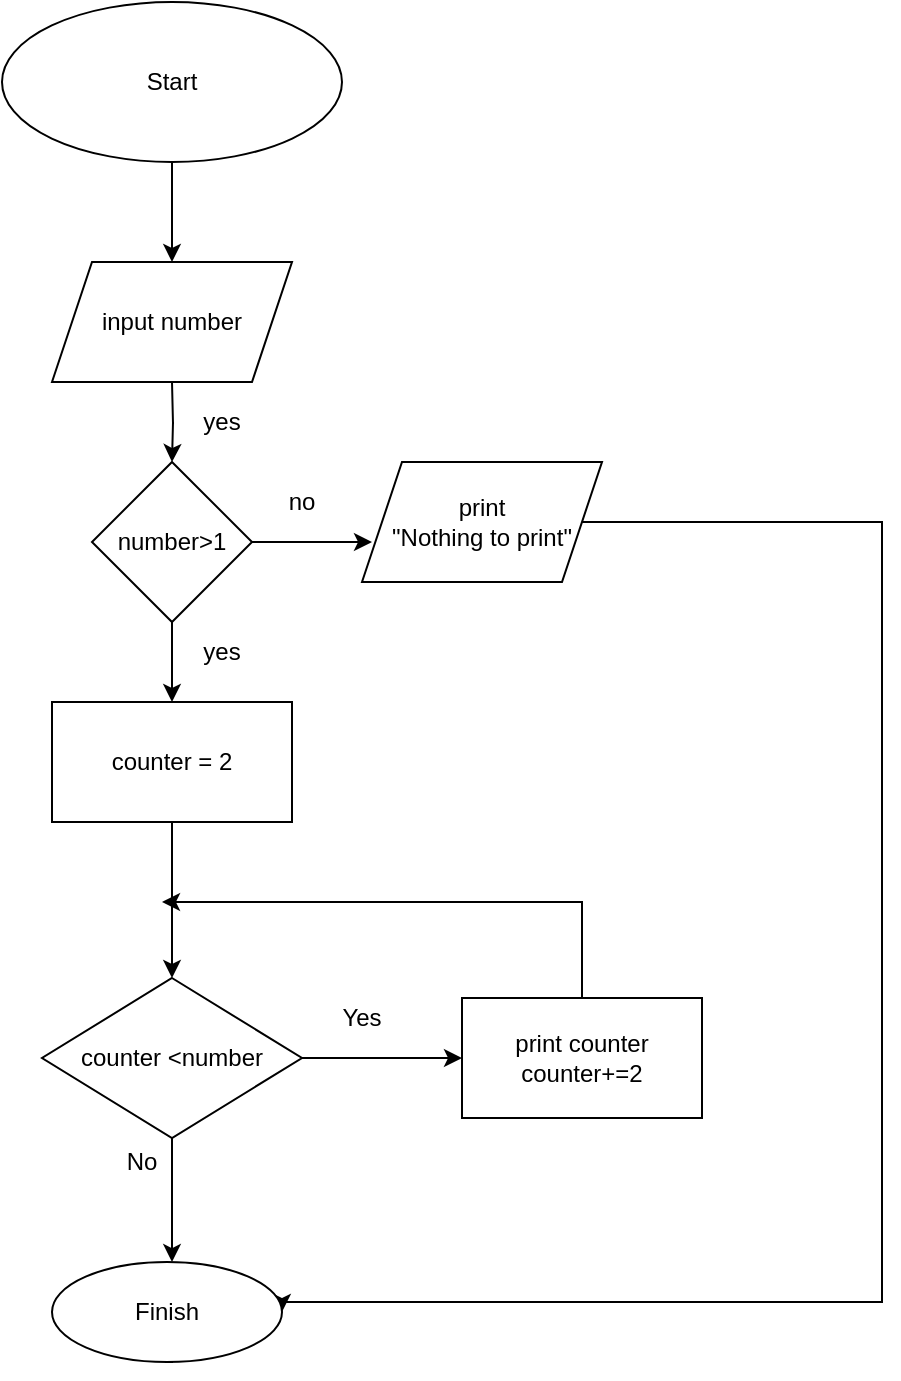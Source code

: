 <mxfile version="13.9.9" type="device"><diagram id="zZsr-2eKk_0e-nBxyHL5" name="Страница 1"><mxGraphModel dx="1024" dy="592" grid="1" gridSize="10" guides="1" tooltips="1" connect="1" arrows="1" fold="1" page="1" pageScale="1" pageWidth="827" pageHeight="1169" math="0" shadow="0"><root><mxCell id="0"/><mxCell id="1" parent="0"/><mxCell id="Nqp0fSRGLznp9F22Vk4h-3" value="" style="edgeStyle=orthogonalEdgeStyle;rounded=0;orthogonalLoop=1;jettySize=auto;html=1;" parent="1" source="Nqp0fSRGLznp9F22Vk4h-1" target="Nqp0fSRGLznp9F22Vk4h-2" edge="1"><mxGeometry relative="1" as="geometry"/></mxCell><mxCell id="Nqp0fSRGLznp9F22Vk4h-1" value="Start" style="ellipse;whiteSpace=wrap;html=1;" parent="1" vertex="1"><mxGeometry x="320" y="110" width="170" height="80" as="geometry"/></mxCell><mxCell id="Nqp0fSRGLznp9F22Vk4h-2" value="input number" style="shape=parallelogram;perimeter=parallelogramPerimeter;whiteSpace=wrap;html=1;fixedSize=1;" parent="1" vertex="1"><mxGeometry x="345" y="240" width="120" height="60" as="geometry"/></mxCell><mxCell id="Nqp0fSRGLznp9F22Vk4h-13" value="" style="edgeStyle=orthogonalEdgeStyle;rounded=0;orthogonalLoop=1;jettySize=auto;html=1;" parent="1" edge="1"><mxGeometry relative="1" as="geometry"><mxPoint x="405" y="300" as="sourcePoint"/><mxPoint x="405" y="340" as="targetPoint"/></mxGeometry></mxCell><mxCell id="Nqp0fSRGLznp9F22Vk4h-16" value="" style="edgeStyle=orthogonalEdgeStyle;rounded=0;orthogonalLoop=1;jettySize=auto;html=1;" parent="1" source="Nqp0fSRGLznp9F22Vk4h-14" edge="1"><mxGeometry relative="1" as="geometry"><mxPoint x="505" y="380" as="targetPoint"/></mxGeometry></mxCell><mxCell id="Nqp0fSRGLznp9F22Vk4h-21" value="" style="edgeStyle=orthogonalEdgeStyle;rounded=0;orthogonalLoop=1;jettySize=auto;html=1;" parent="1" source="Nqp0fSRGLznp9F22Vk4h-14" edge="1"><mxGeometry relative="1" as="geometry"><mxPoint x="405" y="460" as="targetPoint"/></mxGeometry></mxCell><mxCell id="Nqp0fSRGLznp9F22Vk4h-14" value="number&amp;gt;1" style="rhombus;whiteSpace=wrap;html=1;" parent="1" vertex="1"><mxGeometry x="365" y="340" width="80" height="80" as="geometry"/></mxCell><mxCell id="Nqp0fSRGLznp9F22Vk4h-17" value="no" style="text;html=1;strokeColor=none;fillColor=none;align=center;verticalAlign=middle;whiteSpace=wrap;rounded=0;" parent="1" vertex="1"><mxGeometry x="450" y="350" width="40" height="20" as="geometry"/></mxCell><mxCell id="Nqp0fSRGLznp9F22Vk4h-51" value="" style="edgeStyle=orthogonalEdgeStyle;rounded=0;orthogonalLoop=1;jettySize=auto;html=1;entryX=1;entryY=0.5;entryDx=0;entryDy=0;" parent="1" source="Nqp0fSRGLznp9F22Vk4h-18" target="Nqp0fSRGLznp9F22Vk4h-29" edge="1"><mxGeometry relative="1" as="geometry"><mxPoint x="790" y="760" as="targetPoint"/><Array as="points"><mxPoint x="760" y="370"/><mxPoint x="760" y="760"/><mxPoint x="460" y="760"/></Array></mxGeometry></mxCell><mxCell id="Nqp0fSRGLznp9F22Vk4h-18" value="print&lt;br&gt;&quot;Nothing to print&quot;" style="shape=parallelogram;perimeter=parallelogramPerimeter;whiteSpace=wrap;html=1;fixedSize=1;" parent="1" vertex="1"><mxGeometry x="500" y="340" width="120" height="60" as="geometry"/></mxCell><mxCell id="Nqp0fSRGLznp9F22Vk4h-19" value="yes&lt;br&gt;" style="text;html=1;strokeColor=none;fillColor=none;align=center;verticalAlign=middle;whiteSpace=wrap;rounded=0;" parent="1" vertex="1"><mxGeometry x="410" y="310" width="40" height="20" as="geometry"/></mxCell><mxCell id="Nqp0fSRGLznp9F22Vk4h-24" value="" style="edgeStyle=orthogonalEdgeStyle;rounded=0;orthogonalLoop=1;jettySize=auto;html=1;" parent="1" source="Nqp0fSRGLznp9F22Vk4h-22" target="Nqp0fSRGLznp9F22Vk4h-23" edge="1"><mxGeometry relative="1" as="geometry"/></mxCell><mxCell id="Nqp0fSRGLznp9F22Vk4h-22" value="counter = 2" style="rounded=0;whiteSpace=wrap;html=1;" parent="1" vertex="1"><mxGeometry x="345" y="460" width="120" height="60" as="geometry"/></mxCell><mxCell id="Nqp0fSRGLznp9F22Vk4h-27" value="" style="edgeStyle=orthogonalEdgeStyle;rounded=0;orthogonalLoop=1;jettySize=auto;html=1;entryX=0;entryY=0.5;entryDx=0;entryDy=0;" parent="1" source="Nqp0fSRGLznp9F22Vk4h-23" edge="1"><mxGeometry relative="1" as="geometry"><mxPoint x="550" y="638" as="targetPoint"/></mxGeometry></mxCell><mxCell id="Nqp0fSRGLznp9F22Vk4h-30" value="" style="edgeStyle=orthogonalEdgeStyle;rounded=0;orthogonalLoop=1;jettySize=auto;html=1;" parent="1" source="Nqp0fSRGLznp9F22Vk4h-23" target="Nqp0fSRGLznp9F22Vk4h-29" edge="1"><mxGeometry relative="1" as="geometry"><Array as="points"><mxPoint x="405" y="720"/><mxPoint x="405" y="720"/></Array></mxGeometry></mxCell><mxCell id="Nqp0fSRGLznp9F22Vk4h-23" value="counter &amp;lt;number" style="rhombus;whiteSpace=wrap;html=1;rounded=0;" parent="1" vertex="1"><mxGeometry x="340" y="598" width="130" height="80" as="geometry"/></mxCell><mxCell id="Nqp0fSRGLznp9F22Vk4h-25" value="yes" style="text;html=1;strokeColor=none;fillColor=none;align=center;verticalAlign=middle;whiteSpace=wrap;rounded=0;" parent="1" vertex="1"><mxGeometry x="410" y="425" width="40" height="20" as="geometry"/></mxCell><mxCell id="Nqp0fSRGLznp9F22Vk4h-28" value="Yes" style="text;html=1;strokeColor=none;fillColor=none;align=center;verticalAlign=middle;whiteSpace=wrap;rounded=0;" parent="1" vertex="1"><mxGeometry x="480" y="608" width="40" height="20" as="geometry"/></mxCell><mxCell id="Nqp0fSRGLznp9F22Vk4h-41" style="edgeStyle=orthogonalEdgeStyle;rounded=0;orthogonalLoop=1;jettySize=auto;html=1;exitX=0.5;exitY=1;exitDx=0;exitDy=0;" parent="1" source="Nqp0fSRGLznp9F22Vk4h-29" edge="1"><mxGeometry relative="1" as="geometry"><mxPoint x="405" y="780" as="targetPoint"/></mxGeometry></mxCell><mxCell id="Nqp0fSRGLznp9F22Vk4h-29" value="Finish" style="ellipse;whiteSpace=wrap;html=1;rounded=0;" parent="1" vertex="1"><mxGeometry x="345" y="740" width="115" height="50" as="geometry"/></mxCell><mxCell id="Nqp0fSRGLznp9F22Vk4h-31" value="No" style="text;html=1;strokeColor=none;fillColor=none;align=center;verticalAlign=middle;whiteSpace=wrap;rounded=0;" parent="1" vertex="1"><mxGeometry x="370" y="680" width="40" height="20" as="geometry"/></mxCell><mxCell id="Nqp0fSRGLznp9F22Vk4h-49" value="" style="edgeStyle=orthogonalEdgeStyle;rounded=0;orthogonalLoop=1;jettySize=auto;html=1;" parent="1" source="Nqp0fSRGLznp9F22Vk4h-33" edge="1"><mxGeometry relative="1" as="geometry"><mxPoint x="400" y="560" as="targetPoint"/><Array as="points"><mxPoint x="610" y="570"/><mxPoint x="610" y="570"/></Array></mxGeometry></mxCell><mxCell id="Nqp0fSRGLznp9F22Vk4h-33" value="print counter&lt;br&gt;counter+=2" style="whiteSpace=wrap;html=1;" parent="1" vertex="1"><mxGeometry x="550" y="608" width="120" height="60" as="geometry"/></mxCell></root></mxGraphModel></diagram></mxfile>
